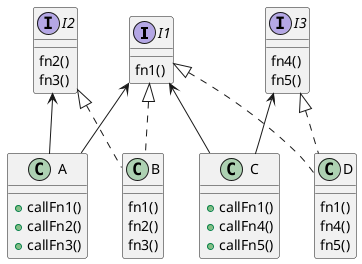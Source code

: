 @startuml
interface I1 {
    fn1()
}
interface I2 {
    fn2()
    fn3()
}
interface I3 {
    fn4()
    fn5()
}

class A{
    + callFn1()
    + callFn2()
    + callFn3()
}

class B {
    fn1()
    fn2()
    fn3()
}

class C{
    + callFn1()
    + callFn4()
    + callFn5()
}

class D {
    fn1()
    fn4()
    fn5()
}

I1 <|.. B
I2 <|.. B
I1 <|.. D
I3 <|.. D

I1 <-- A
I2 <-- A
I1 <-- C
I3 <-- C

@enduml
